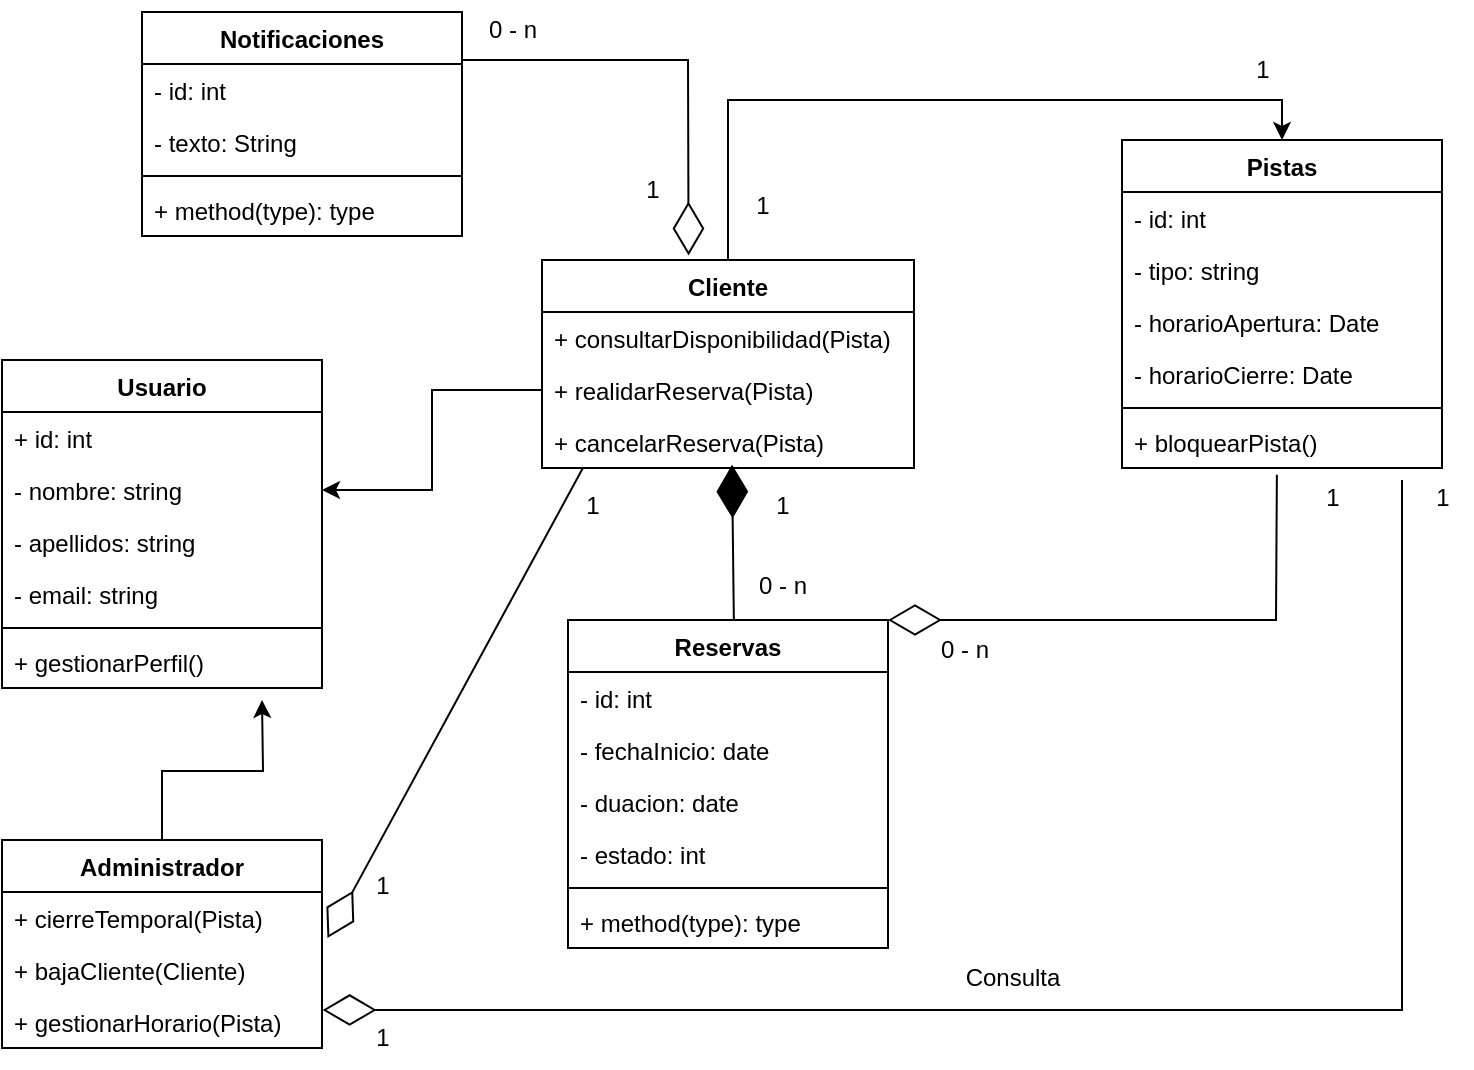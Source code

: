<mxfile version="26.2.14">
  <diagram name="Página-1" id="p-rH8twe-OlvULmyA1bX">
    <mxGraphModel grid="1" page="1" gridSize="10" guides="1" tooltips="1" connect="1" arrows="1" fold="1" pageScale="1" pageWidth="827" pageHeight="1169" math="0" shadow="0">
      <root>
        <mxCell id="0" />
        <mxCell id="1" parent="0" />
        <mxCell id="lCCNAU_oOXx7qH9l5CWL-1" value="Usuario" style="swimlane;fontStyle=1;align=center;verticalAlign=top;childLayout=stackLayout;horizontal=1;startSize=26;horizontalStack=0;resizeParent=1;resizeParentMax=0;resizeLast=0;collapsible=1;marginBottom=0;whiteSpace=wrap;html=1;" vertex="1" parent="1">
          <mxGeometry x="-10" y="150" width="160" height="164" as="geometry" />
        </mxCell>
        <mxCell id="lCCNAU_oOXx7qH9l5CWL-2" value="+ id: int&lt;div&gt;&lt;br&gt;&lt;/div&gt;" style="text;strokeColor=none;fillColor=none;align=left;verticalAlign=top;spacingLeft=4;spacingRight=4;overflow=hidden;rotatable=0;points=[[0,0.5],[1,0.5]];portConstraint=eastwest;whiteSpace=wrap;html=1;" vertex="1" parent="lCCNAU_oOXx7qH9l5CWL-1">
          <mxGeometry y="26" width="160" height="26" as="geometry" />
        </mxCell>
        <mxCell id="lCCNAU_oOXx7qH9l5CWL-7" value="- nombre: string" style="text;strokeColor=none;fillColor=none;align=left;verticalAlign=top;spacingLeft=4;spacingRight=4;overflow=hidden;rotatable=0;points=[[0,0.5],[1,0.5]];portConstraint=eastwest;whiteSpace=wrap;html=1;" vertex="1" parent="lCCNAU_oOXx7qH9l5CWL-1">
          <mxGeometry y="52" width="160" height="26" as="geometry" />
        </mxCell>
        <mxCell id="lCCNAU_oOXx7qH9l5CWL-6" value="- apellidos: string" style="text;strokeColor=none;fillColor=none;align=left;verticalAlign=top;spacingLeft=4;spacingRight=4;overflow=hidden;rotatable=0;points=[[0,0.5],[1,0.5]];portConstraint=eastwest;whiteSpace=wrap;html=1;" vertex="1" parent="lCCNAU_oOXx7qH9l5CWL-1">
          <mxGeometry y="78" width="160" height="26" as="geometry" />
        </mxCell>
        <mxCell id="lCCNAU_oOXx7qH9l5CWL-9" value="- email: string" style="text;strokeColor=none;fillColor=none;align=left;verticalAlign=top;spacingLeft=4;spacingRight=4;overflow=hidden;rotatable=0;points=[[0,0.5],[1,0.5]];portConstraint=eastwest;whiteSpace=wrap;html=1;" vertex="1" parent="lCCNAU_oOXx7qH9l5CWL-1">
          <mxGeometry y="104" width="160" height="26" as="geometry" />
        </mxCell>
        <mxCell id="lCCNAU_oOXx7qH9l5CWL-3" value="" style="line;strokeWidth=1;fillColor=none;align=left;verticalAlign=middle;spacingTop=-1;spacingLeft=3;spacingRight=3;rotatable=0;labelPosition=right;points=[];portConstraint=eastwest;strokeColor=inherit;" vertex="1" parent="lCCNAU_oOXx7qH9l5CWL-1">
          <mxGeometry y="130" width="160" height="8" as="geometry" />
        </mxCell>
        <mxCell id="lCCNAU_oOXx7qH9l5CWL-4" value="+ gestionarPerfil()" style="text;strokeColor=none;fillColor=none;align=left;verticalAlign=top;spacingLeft=4;spacingRight=4;overflow=hidden;rotatable=0;points=[[0,0.5],[1,0.5]];portConstraint=eastwest;whiteSpace=wrap;html=1;" vertex="1" parent="lCCNAU_oOXx7qH9l5CWL-1">
          <mxGeometry y="138" width="160" height="26" as="geometry" />
        </mxCell>
        <mxCell id="lCCNAU_oOXx7qH9l5CWL-51" value="" style="edgeStyle=orthogonalEdgeStyle;rounded=0;orthogonalLoop=1;jettySize=auto;html=1;" edge="1" parent="1" source="lCCNAU_oOXx7qH9l5CWL-10">
          <mxGeometry relative="1" as="geometry">
            <mxPoint x="120" y="320" as="targetPoint" />
          </mxGeometry>
        </mxCell>
        <mxCell id="lCCNAU_oOXx7qH9l5CWL-10" value="Administrador" style="swimlane;fontStyle=1;align=center;verticalAlign=top;childLayout=stackLayout;horizontal=1;startSize=26;horizontalStack=0;resizeParent=1;resizeParentMax=0;resizeLast=0;collapsible=1;marginBottom=0;whiteSpace=wrap;html=1;" vertex="1" parent="1">
          <mxGeometry x="-10" y="390" width="160" height="104" as="geometry" />
        </mxCell>
        <mxCell id="lCCNAU_oOXx7qH9l5CWL-13" value="+ cierreTemporal(Pista)" style="text;strokeColor=none;fillColor=none;align=left;verticalAlign=top;spacingLeft=4;spacingRight=4;overflow=hidden;rotatable=0;points=[[0,0.5],[1,0.5]];portConstraint=eastwest;whiteSpace=wrap;html=1;" vertex="1" parent="lCCNAU_oOXx7qH9l5CWL-10">
          <mxGeometry y="26" width="160" height="26" as="geometry" />
        </mxCell>
        <mxCell id="lCCNAU_oOXx7qH9l5CWL-21" value="+ bajaCliente(Cliente)" style="text;strokeColor=none;fillColor=none;align=left;verticalAlign=top;spacingLeft=4;spacingRight=4;overflow=hidden;rotatable=0;points=[[0,0.5],[1,0.5]];portConstraint=eastwest;whiteSpace=wrap;html=1;" vertex="1" parent="lCCNAU_oOXx7qH9l5CWL-10">
          <mxGeometry y="52" width="160" height="26" as="geometry" />
        </mxCell>
        <mxCell id="lCCNAU_oOXx7qH9l5CWL-20" value="+ gestionarHorario(Pista)" style="text;strokeColor=none;fillColor=none;align=left;verticalAlign=top;spacingLeft=4;spacingRight=4;overflow=hidden;rotatable=0;points=[[0,0.5],[1,0.5]];portConstraint=eastwest;whiteSpace=wrap;html=1;" vertex="1" parent="lCCNAU_oOXx7qH9l5CWL-10">
          <mxGeometry y="78" width="160" height="26" as="geometry" />
        </mxCell>
        <mxCell id="lCCNAU_oOXx7qH9l5CWL-52" style="edgeStyle=orthogonalEdgeStyle;rounded=0;orthogonalLoop=1;jettySize=auto;html=1;exitX=0.5;exitY=0;exitDx=0;exitDy=0;entryX=0.5;entryY=0;entryDx=0;entryDy=0;" edge="1" parent="1" source="lCCNAU_oOXx7qH9l5CWL-14" target="lCCNAU_oOXx7qH9l5CWL-26">
          <mxGeometry relative="1" as="geometry" />
        </mxCell>
        <mxCell id="lCCNAU_oOXx7qH9l5CWL-14" value="Cliente" style="swimlane;fontStyle=1;align=center;verticalAlign=top;childLayout=stackLayout;horizontal=1;startSize=26;horizontalStack=0;resizeParent=1;resizeParentMax=0;resizeLast=0;collapsible=1;marginBottom=0;whiteSpace=wrap;html=1;" vertex="1" parent="1">
          <mxGeometry x="260" y="100" width="186" height="104" as="geometry" />
        </mxCell>
        <mxCell id="lCCNAU_oOXx7qH9l5CWL-17" value="+ consultarDisponibilidad(Pista)" style="text;strokeColor=none;fillColor=none;align=left;verticalAlign=top;spacingLeft=4;spacingRight=4;overflow=hidden;rotatable=0;points=[[0,0.5],[1,0.5]];portConstraint=eastwest;whiteSpace=wrap;html=1;" vertex="1" parent="lCCNAU_oOXx7qH9l5CWL-14">
          <mxGeometry y="26" width="186" height="26" as="geometry" />
        </mxCell>
        <mxCell id="lCCNAU_oOXx7qH9l5CWL-19" value="+ realidarReserva(Pista)" style="text;strokeColor=none;fillColor=none;align=left;verticalAlign=top;spacingLeft=4;spacingRight=4;overflow=hidden;rotatable=0;points=[[0,0.5],[1,0.5]];portConstraint=eastwest;whiteSpace=wrap;html=1;" vertex="1" parent="lCCNAU_oOXx7qH9l5CWL-14">
          <mxGeometry y="52" width="186" height="26" as="geometry" />
        </mxCell>
        <mxCell id="lCCNAU_oOXx7qH9l5CWL-18" value="+ cancelarReserva(Pista)" style="text;strokeColor=none;fillColor=none;align=left;verticalAlign=top;spacingLeft=4;spacingRight=4;overflow=hidden;rotatable=0;points=[[0,0.5],[1,0.5]];portConstraint=eastwest;whiteSpace=wrap;html=1;" vertex="1" parent="lCCNAU_oOXx7qH9l5CWL-14">
          <mxGeometry y="78" width="186" height="26" as="geometry" />
        </mxCell>
        <mxCell id="lCCNAU_oOXx7qH9l5CWL-26" value="Pistas" style="swimlane;fontStyle=1;align=center;verticalAlign=top;childLayout=stackLayout;horizontal=1;startSize=26;horizontalStack=0;resizeParent=1;resizeParentMax=0;resizeLast=0;collapsible=1;marginBottom=0;whiteSpace=wrap;html=1;" vertex="1" parent="1">
          <mxGeometry x="550" y="40" width="160" height="164" as="geometry" />
        </mxCell>
        <mxCell id="lCCNAU_oOXx7qH9l5CWL-33" value="- id: int" style="text;strokeColor=none;fillColor=none;align=left;verticalAlign=top;spacingLeft=4;spacingRight=4;overflow=hidden;rotatable=0;points=[[0,0.5],[1,0.5]];portConstraint=eastwest;whiteSpace=wrap;html=1;" vertex="1" parent="lCCNAU_oOXx7qH9l5CWL-26">
          <mxGeometry y="26" width="160" height="26" as="geometry" />
        </mxCell>
        <mxCell id="lCCNAU_oOXx7qH9l5CWL-27" value="- tipo: string" style="text;strokeColor=none;fillColor=none;align=left;verticalAlign=top;spacingLeft=4;spacingRight=4;overflow=hidden;rotatable=0;points=[[0,0.5],[1,0.5]];portConstraint=eastwest;whiteSpace=wrap;html=1;" vertex="1" parent="lCCNAU_oOXx7qH9l5CWL-26">
          <mxGeometry y="52" width="160" height="26" as="geometry" />
        </mxCell>
        <mxCell id="lCCNAU_oOXx7qH9l5CWL-31" value="- horarioApertura: Date" style="text;strokeColor=none;fillColor=none;align=left;verticalAlign=top;spacingLeft=4;spacingRight=4;overflow=hidden;rotatable=0;points=[[0,0.5],[1,0.5]];portConstraint=eastwest;whiteSpace=wrap;html=1;" vertex="1" parent="lCCNAU_oOXx7qH9l5CWL-26">
          <mxGeometry y="78" width="160" height="26" as="geometry" />
        </mxCell>
        <mxCell id="lCCNAU_oOXx7qH9l5CWL-30" value="- horarioCierre: Date" style="text;strokeColor=none;fillColor=none;align=left;verticalAlign=top;spacingLeft=4;spacingRight=4;overflow=hidden;rotatable=0;points=[[0,0.5],[1,0.5]];portConstraint=eastwest;whiteSpace=wrap;html=1;" vertex="1" parent="lCCNAU_oOXx7qH9l5CWL-26">
          <mxGeometry y="104" width="160" height="26" as="geometry" />
        </mxCell>
        <mxCell id="lCCNAU_oOXx7qH9l5CWL-28" value="" style="line;strokeWidth=1;fillColor=none;align=left;verticalAlign=middle;spacingTop=-1;spacingLeft=3;spacingRight=3;rotatable=0;labelPosition=right;points=[];portConstraint=eastwest;strokeColor=inherit;" vertex="1" parent="lCCNAU_oOXx7qH9l5CWL-26">
          <mxGeometry y="130" width="160" height="8" as="geometry" />
        </mxCell>
        <mxCell id="lCCNAU_oOXx7qH9l5CWL-29" value="+ bloquearPista()" style="text;strokeColor=none;fillColor=none;align=left;verticalAlign=top;spacingLeft=4;spacingRight=4;overflow=hidden;rotatable=0;points=[[0,0.5],[1,0.5]];portConstraint=eastwest;whiteSpace=wrap;html=1;" vertex="1" parent="lCCNAU_oOXx7qH9l5CWL-26">
          <mxGeometry y="138" width="160" height="26" as="geometry" />
        </mxCell>
        <mxCell id="lCCNAU_oOXx7qH9l5CWL-34" value="Reservas" style="swimlane;fontStyle=1;align=center;verticalAlign=top;childLayout=stackLayout;horizontal=1;startSize=26;horizontalStack=0;resizeParent=1;resizeParentMax=0;resizeLast=0;collapsible=1;marginBottom=0;whiteSpace=wrap;html=1;" vertex="1" parent="1">
          <mxGeometry x="273" y="280" width="160" height="164" as="geometry" />
        </mxCell>
        <mxCell id="lCCNAU_oOXx7qH9l5CWL-41" value="- id: int" style="text;strokeColor=none;fillColor=none;align=left;verticalAlign=top;spacingLeft=4;spacingRight=4;overflow=hidden;rotatable=0;points=[[0,0.5],[1,0.5]];portConstraint=eastwest;whiteSpace=wrap;html=1;" vertex="1" parent="lCCNAU_oOXx7qH9l5CWL-34">
          <mxGeometry y="26" width="160" height="26" as="geometry" />
        </mxCell>
        <mxCell id="lCCNAU_oOXx7qH9l5CWL-35" value="- fechaInicio: date" style="text;strokeColor=none;fillColor=none;align=left;verticalAlign=top;spacingLeft=4;spacingRight=4;overflow=hidden;rotatable=0;points=[[0,0.5],[1,0.5]];portConstraint=eastwest;whiteSpace=wrap;html=1;" vertex="1" parent="lCCNAU_oOXx7qH9l5CWL-34">
          <mxGeometry y="52" width="160" height="26" as="geometry" />
        </mxCell>
        <mxCell id="lCCNAU_oOXx7qH9l5CWL-38" value="- duacion: date" style="text;strokeColor=none;fillColor=none;align=left;verticalAlign=top;spacingLeft=4;spacingRight=4;overflow=hidden;rotatable=0;points=[[0,0.5],[1,0.5]];portConstraint=eastwest;whiteSpace=wrap;html=1;" vertex="1" parent="lCCNAU_oOXx7qH9l5CWL-34">
          <mxGeometry y="78" width="160" height="26" as="geometry" />
        </mxCell>
        <mxCell id="lCCNAU_oOXx7qH9l5CWL-40" value="- estado: int" style="text;strokeColor=none;fillColor=none;align=left;verticalAlign=top;spacingLeft=4;spacingRight=4;overflow=hidden;rotatable=0;points=[[0,0.5],[1,0.5]];portConstraint=eastwest;whiteSpace=wrap;html=1;" vertex="1" parent="lCCNAU_oOXx7qH9l5CWL-34">
          <mxGeometry y="104" width="160" height="26" as="geometry" />
        </mxCell>
        <mxCell id="lCCNAU_oOXx7qH9l5CWL-36" value="" style="line;strokeWidth=1;fillColor=none;align=left;verticalAlign=middle;spacingTop=-1;spacingLeft=3;spacingRight=3;rotatable=0;labelPosition=right;points=[];portConstraint=eastwest;strokeColor=inherit;" vertex="1" parent="lCCNAU_oOXx7qH9l5CWL-34">
          <mxGeometry y="130" width="160" height="8" as="geometry" />
        </mxCell>
        <mxCell id="lCCNAU_oOXx7qH9l5CWL-37" value="+ method(type): type" style="text;strokeColor=none;fillColor=none;align=left;verticalAlign=top;spacingLeft=4;spacingRight=4;overflow=hidden;rotatable=0;points=[[0,0.5],[1,0.5]];portConstraint=eastwest;whiteSpace=wrap;html=1;" vertex="1" parent="lCCNAU_oOXx7qH9l5CWL-34">
          <mxGeometry y="138" width="160" height="26" as="geometry" />
        </mxCell>
        <mxCell id="lCCNAU_oOXx7qH9l5CWL-43" value="Notificaciones" style="swimlane;fontStyle=1;align=center;verticalAlign=top;childLayout=stackLayout;horizontal=1;startSize=26;horizontalStack=0;resizeParent=1;resizeParentMax=0;resizeLast=0;collapsible=1;marginBottom=0;whiteSpace=wrap;html=1;" vertex="1" parent="1">
          <mxGeometry x="60" y="-24" width="160" height="112" as="geometry" />
        </mxCell>
        <mxCell id="lCCNAU_oOXx7qH9l5CWL-44" value="- id: int&amp;nbsp;" style="text;strokeColor=none;fillColor=none;align=left;verticalAlign=top;spacingLeft=4;spacingRight=4;overflow=hidden;rotatable=0;points=[[0,0.5],[1,0.5]];portConstraint=eastwest;whiteSpace=wrap;html=1;" vertex="1" parent="lCCNAU_oOXx7qH9l5CWL-43">
          <mxGeometry y="26" width="160" height="26" as="geometry" />
        </mxCell>
        <mxCell id="lCCNAU_oOXx7qH9l5CWL-48" value="- texto: String" style="text;strokeColor=none;fillColor=none;align=left;verticalAlign=top;spacingLeft=4;spacingRight=4;overflow=hidden;rotatable=0;points=[[0,0.5],[1,0.5]];portConstraint=eastwest;whiteSpace=wrap;html=1;" vertex="1" parent="lCCNAU_oOXx7qH9l5CWL-43">
          <mxGeometry y="52" width="160" height="26" as="geometry" />
        </mxCell>
        <mxCell id="lCCNAU_oOXx7qH9l5CWL-45" value="" style="line;strokeWidth=1;fillColor=none;align=left;verticalAlign=middle;spacingTop=-1;spacingLeft=3;spacingRight=3;rotatable=0;labelPosition=right;points=[];portConstraint=eastwest;strokeColor=inherit;" vertex="1" parent="lCCNAU_oOXx7qH9l5CWL-43">
          <mxGeometry y="78" width="160" height="8" as="geometry" />
        </mxCell>
        <mxCell id="lCCNAU_oOXx7qH9l5CWL-46" value="+ method(type): type" style="text;strokeColor=none;fillColor=none;align=left;verticalAlign=top;spacingLeft=4;spacingRight=4;overflow=hidden;rotatable=0;points=[[0,0.5],[1,0.5]];portConstraint=eastwest;whiteSpace=wrap;html=1;" vertex="1" parent="lCCNAU_oOXx7qH9l5CWL-43">
          <mxGeometry y="86" width="160" height="26" as="geometry" />
        </mxCell>
        <mxCell id="lCCNAU_oOXx7qH9l5CWL-50" style="edgeStyle=orthogonalEdgeStyle;rounded=0;orthogonalLoop=1;jettySize=auto;html=1;exitX=0;exitY=0.5;exitDx=0;exitDy=0;entryX=1;entryY=0.5;entryDx=0;entryDy=0;" edge="1" parent="1" source="lCCNAU_oOXx7qH9l5CWL-19" target="lCCNAU_oOXx7qH9l5CWL-7">
          <mxGeometry relative="1" as="geometry" />
        </mxCell>
        <mxCell id="lCCNAU_oOXx7qH9l5CWL-53" value="1" style="text;html=1;align=center;verticalAlign=middle;resizable=0;points=[];autosize=1;strokeColor=none;fillColor=none;" vertex="1" parent="1">
          <mxGeometry x="355" y="58" width="30" height="30" as="geometry" />
        </mxCell>
        <mxCell id="lCCNAU_oOXx7qH9l5CWL-54" value="1" style="text;html=1;align=center;verticalAlign=middle;resizable=0;points=[];autosize=1;strokeColor=none;fillColor=none;" vertex="1" parent="1">
          <mxGeometry x="605" y="-10" width="30" height="30" as="geometry" />
        </mxCell>
        <mxCell id="lCCNAU_oOXx7qH9l5CWL-56" value="" style="endArrow=diamondThin;endFill=0;endSize=24;html=1;rounded=0;entryX=0.394;entryY=-0.022;entryDx=0;entryDy=0;entryPerimeter=0;" edge="1" parent="1" target="lCCNAU_oOXx7qH9l5CWL-14">
          <mxGeometry width="160" relative="1" as="geometry">
            <mxPoint x="220" as="sourcePoint" />
            <mxPoint x="380" as="targetPoint" />
            <Array as="points">
              <mxPoint x="333" />
            </Array>
          </mxGeometry>
        </mxCell>
        <mxCell id="lCCNAU_oOXx7qH9l5CWL-57" value="" style="endArrow=diamondThin;endFill=1;endSize=24;html=1;rounded=0;exitX=0.5;exitY=0;exitDx=0;exitDy=0;entryX=0.495;entryY=0.936;entryDx=0;entryDy=0;entryPerimeter=0;" edge="1" parent="1">
          <mxGeometry width="160" relative="1" as="geometry">
            <mxPoint x="355.93" y="280" as="sourcePoint" />
            <mxPoint x="355.0" y="202.336" as="targetPoint" />
          </mxGeometry>
        </mxCell>
        <mxCell id="AfYt02v0d1F5T16-JP9L-1" value="0 - n" style="text;html=1;align=center;verticalAlign=middle;resizable=0;points=[];autosize=1;strokeColor=none;fillColor=none;" vertex="1" parent="1">
          <mxGeometry x="355" y="248" width="50" height="30" as="geometry" />
        </mxCell>
        <mxCell id="AfYt02v0d1F5T16-JP9L-2" value="1" style="text;html=1;align=center;verticalAlign=middle;resizable=0;points=[];autosize=1;strokeColor=none;fillColor=none;" vertex="1" parent="1">
          <mxGeometry x="365" y="208" width="30" height="30" as="geometry" />
        </mxCell>
        <mxCell id="AfYt02v0d1F5T16-JP9L-3" value="0 - n" style="text;html=1;align=center;verticalAlign=middle;resizable=0;points=[];autosize=1;strokeColor=none;fillColor=none;" vertex="1" parent="1">
          <mxGeometry x="220" y="-30" width="50" height="30" as="geometry" />
        </mxCell>
        <mxCell id="AfYt02v0d1F5T16-JP9L-4" value="1" style="text;html=1;align=center;verticalAlign=middle;resizable=0;points=[];autosize=1;strokeColor=none;fillColor=none;" vertex="1" parent="1">
          <mxGeometry x="300" y="50" width="30" height="30" as="geometry" />
        </mxCell>
        <mxCell id="AfYt02v0d1F5T16-JP9L-7" value="0 - n" style="text;html=1;align=center;verticalAlign=middle;resizable=0;points=[];autosize=1;strokeColor=none;fillColor=none;" vertex="1" parent="1">
          <mxGeometry x="446" y="280" width="50" height="30" as="geometry" />
        </mxCell>
        <mxCell id="AfYt02v0d1F5T16-JP9L-8" value="1" style="text;html=1;align=center;verticalAlign=middle;resizable=0;points=[];autosize=1;strokeColor=none;fillColor=none;" vertex="1" parent="1">
          <mxGeometry x="640" y="204" width="30" height="30" as="geometry" />
        </mxCell>
        <mxCell id="AfYt02v0d1F5T16-JP9L-9" value="" style="endArrow=diamondThin;endFill=0;endSize=24;html=1;rounded=0;exitX=0.484;exitY=1.131;exitDx=0;exitDy=0;exitPerimeter=0;entryX=1;entryY=0;entryDx=0;entryDy=0;" edge="1" parent="1" source="lCCNAU_oOXx7qH9l5CWL-29" target="lCCNAU_oOXx7qH9l5CWL-34">
          <mxGeometry width="160" relative="1" as="geometry">
            <mxPoint x="600" y="240" as="sourcePoint" />
            <mxPoint x="760" y="240" as="targetPoint" />
            <Array as="points">
              <mxPoint x="627" y="280" />
            </Array>
          </mxGeometry>
        </mxCell>
        <mxCell id="C0zR5gDFFnxoJK4K2iFu-1" value="" style="endArrow=diamondThin;endFill=0;endSize=24;html=1;rounded=0;exitX=0.111;exitY=0.987;exitDx=0;exitDy=0;exitPerimeter=0;entryX=1.017;entryY=0.885;entryDx=0;entryDy=0;entryPerimeter=0;" edge="1" parent="1" source="lCCNAU_oOXx7qH9l5CWL-18" target="lCCNAU_oOXx7qH9l5CWL-13">
          <mxGeometry width="160" relative="1" as="geometry">
            <mxPoint x="290" y="200" as="sourcePoint" />
            <mxPoint x="450" y="200" as="targetPoint" />
          </mxGeometry>
        </mxCell>
        <mxCell id="C0zR5gDFFnxoJK4K2iFu-2" value="1" style="text;html=1;align=center;verticalAlign=middle;resizable=0;points=[];autosize=1;strokeColor=none;fillColor=none;" vertex="1" parent="1">
          <mxGeometry x="165" y="398" width="30" height="30" as="geometry" />
        </mxCell>
        <mxCell id="C0zR5gDFFnxoJK4K2iFu-3" value="1" style="text;html=1;align=center;verticalAlign=middle;resizable=0;points=[];autosize=1;strokeColor=none;fillColor=none;" vertex="1" parent="1">
          <mxGeometry x="270" y="208" width="30" height="30" as="geometry" />
        </mxCell>
        <mxCell id="C0zR5gDFFnxoJK4K2iFu-4" value="" style="endArrow=diamondThin;endFill=0;endSize=24;html=1;rounded=0;entryX=1.002;entryY=0.269;entryDx=0;entryDy=0;entryPerimeter=0;" edge="1" parent="1" target="lCCNAU_oOXx7qH9l5CWL-20">
          <mxGeometry width="160" relative="1" as="geometry">
            <mxPoint x="690" y="210" as="sourcePoint" />
            <mxPoint x="860" y="210" as="targetPoint" />
            <Array as="points">
              <mxPoint x="690" y="475" />
            </Array>
          </mxGeometry>
        </mxCell>
        <mxCell id="C0zR5gDFFnxoJK4K2iFu-5" value="Consulta" style="text;html=1;align=center;verticalAlign=middle;resizable=0;points=[];autosize=1;strokeColor=none;fillColor=none;" vertex="1" parent="1">
          <mxGeometry x="460" y="444" width="70" height="30" as="geometry" />
        </mxCell>
        <mxCell id="C0zR5gDFFnxoJK4K2iFu-6" value="1" style="text;html=1;align=center;verticalAlign=middle;resizable=0;points=[];autosize=1;strokeColor=none;fillColor=none;" vertex="1" parent="1">
          <mxGeometry x="165" y="474" width="30" height="30" as="geometry" />
        </mxCell>
        <mxCell id="C0zR5gDFFnxoJK4K2iFu-8" value="1" style="text;html=1;align=center;verticalAlign=middle;resizable=0;points=[];autosize=1;strokeColor=none;fillColor=none;" vertex="1" parent="1">
          <mxGeometry x="695" y="204" width="30" height="30" as="geometry" />
        </mxCell>
      </root>
    </mxGraphModel>
  </diagram>
</mxfile>
